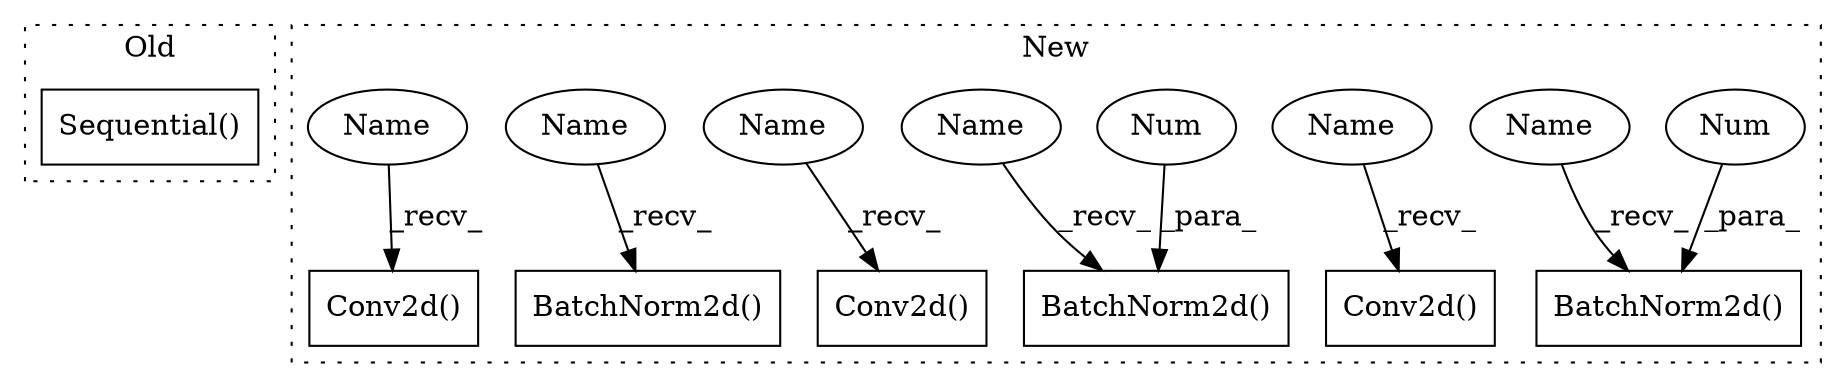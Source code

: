 digraph G {
subgraph cluster0 {
1 [label="Sequential()" a="75" s="6962,6977" l="14,6" shape="box"];
label = "Old";
style="dotted";
}
subgraph cluster1 {
2 [label="BatchNorm2d()" a="75" s="2388,2406" l="15,1" shape="box"];
3 [label="BatchNorm2d()" a="75" s="1476,1494" l="15,1" shape="box"];
4 [label="Conv2d()" a="75" s="2502,2520" l="10,49" shape="box"];
5 [label="BatchNorm2d()" a="75" s="1650,1668" l="15,1" shape="box"];
6 [label="Conv2d()" a="75" s="1204,1220" l="10,49" shape="box"];
7 [label="Num" a="76" s="1665" l="3" shape="ellipse"];
8 [label="Conv2d()" a="75" s="2307,2325" l="10,49" shape="box"];
9 [label="Num" a="76" s="2403" l="3" shape="ellipse"];
10 [label="Name" a="87" s="2307" l="2" shape="ellipse"];
11 [label="Name" a="87" s="1650" l="2" shape="ellipse"];
12 [label="Name" a="87" s="2502" l="2" shape="ellipse"];
13 [label="Name" a="87" s="2388" l="2" shape="ellipse"];
14 [label="Name" a="87" s="1476" l="2" shape="ellipse"];
15 [label="Name" a="87" s="1204" l="2" shape="ellipse"];
label = "New";
style="dotted";
}
7 -> 5 [label="_para_"];
9 -> 2 [label="_para_"];
10 -> 8 [label="_recv_"];
11 -> 5 [label="_recv_"];
12 -> 4 [label="_recv_"];
13 -> 2 [label="_recv_"];
14 -> 3 [label="_recv_"];
15 -> 6 [label="_recv_"];
}